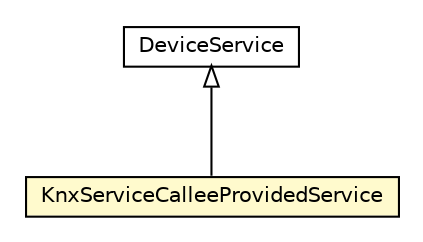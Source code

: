 #!/usr/local/bin/dot
#
# Class diagram 
# Generated by UMLGraph version R5_6-24-gf6e263 (http://www.umlgraph.org/)
#

digraph G {
	edge [fontname="Helvetica",fontsize=10,labelfontname="Helvetica",labelfontsize=10];
	node [fontname="Helvetica",fontsize=10,shape=plaintext];
	nodesep=0.25;
	ranksep=0.5;
	// org.universAAL.ontology.phThing.DeviceService
	c5186603 [label=<<table title="org.universAAL.ontology.phThing.DeviceService" border="0" cellborder="1" cellspacing="0" cellpadding="2" port="p" href="../../../ontology/phThing/DeviceService.html">
		<tr><td><table border="0" cellspacing="0" cellpadding="1">
<tr><td align="center" balign="center"> DeviceService </td></tr>
		</table></td></tr>
		</table>>, URL="../../../ontology/phThing/DeviceService.html", fontname="Helvetica", fontcolor="black", fontsize=10.0];
	// org.universAAL.lddi.knx.exporter.KnxServiceCalleeProvidedService
	c5187927 [label=<<table title="org.universAAL.lddi.knx.exporter.KnxServiceCalleeProvidedService" border="0" cellborder="1" cellspacing="0" cellpadding="2" port="p" bgcolor="lemonChiffon" href="./KnxServiceCalleeProvidedService.html">
		<tr><td><table border="0" cellspacing="0" cellpadding="1">
<tr><td align="center" balign="center"> KnxServiceCalleeProvidedService </td></tr>
		</table></td></tr>
		</table>>, URL="./KnxServiceCalleeProvidedService.html", fontname="Helvetica", fontcolor="black", fontsize=10.0];
	//org.universAAL.lddi.knx.exporter.KnxServiceCalleeProvidedService extends org.universAAL.ontology.phThing.DeviceService
	c5186603:p -> c5187927:p [dir=back,arrowtail=empty];
}

